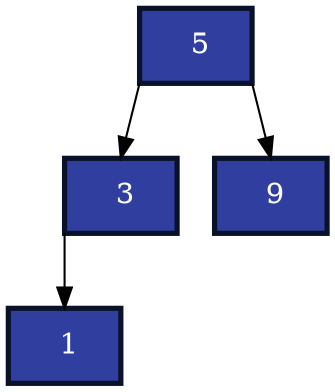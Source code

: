 digraph G
{
node[shape=box, style=filled, fillcolor="#303F9F", fontcolor=white, color="#0A122A"];
splines=false;

		n5 [label = " 5" penwidth=2.5];
		n5 -> n3[tailport=sw headport=n];
		n5 -> n9[tailport=se headport=n];
		n3 [label = " 3" penwidth=2.5];
		n3 -> n1[tailport=sw headport=n];
		n1 [label = " 1" penwidth=2.5];
		n9 [label = " 9" penwidth=2.5];
		edge[dir=none];
		node[fillcolor=white, fontcolor=black];
	}